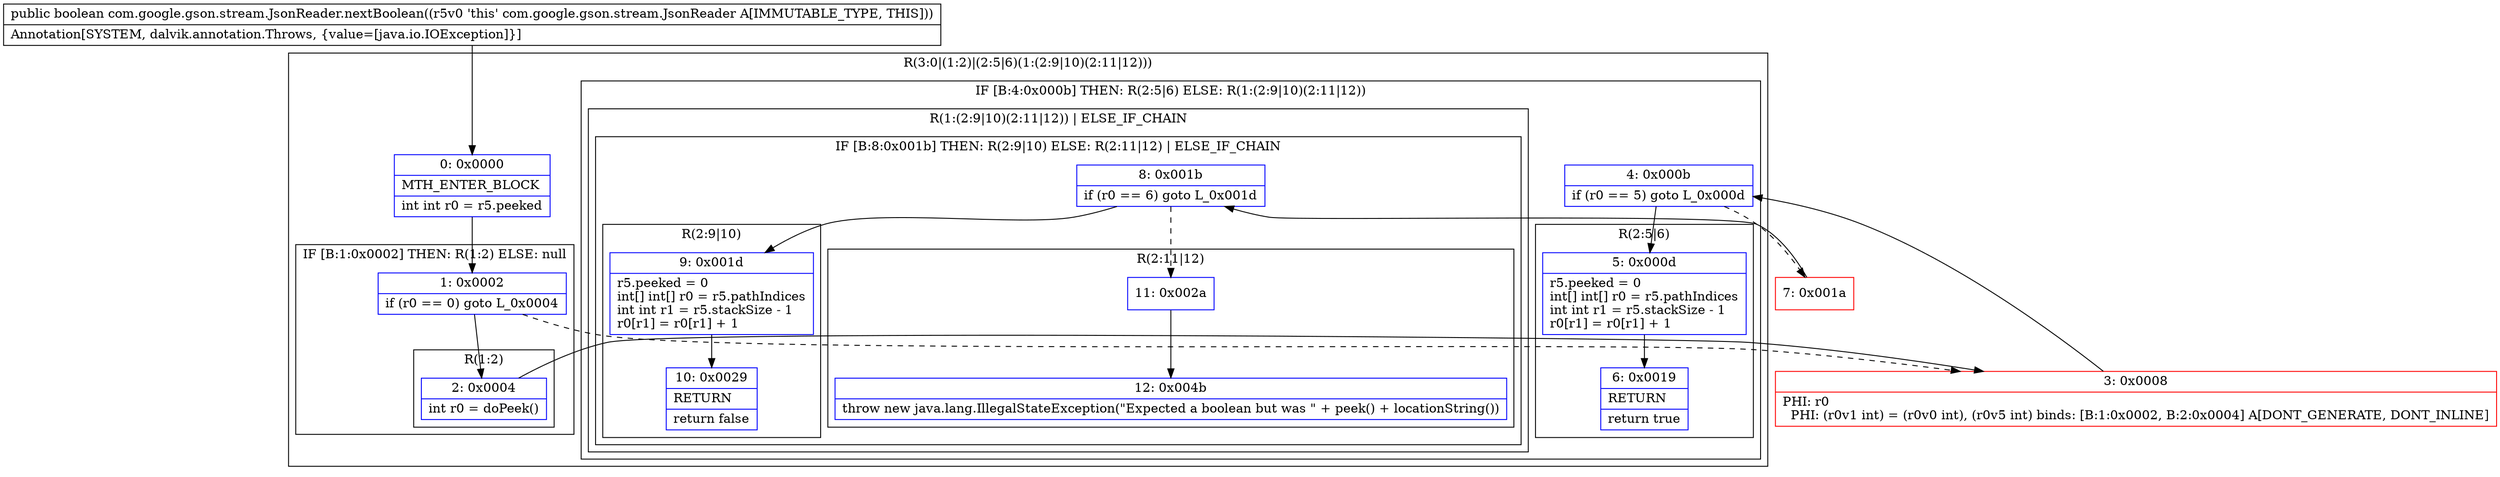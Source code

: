 digraph "CFG forcom.google.gson.stream.JsonReader.nextBoolean()Z" {
subgraph cluster_Region_171718766 {
label = "R(3:0|(1:2)|(2:5|6)(1:(2:9|10)(2:11|12)))";
node [shape=record,color=blue];
Node_0 [shape=record,label="{0\:\ 0x0000|MTH_ENTER_BLOCK\l|int int r0 = r5.peeked\l}"];
subgraph cluster_IfRegion_887357564 {
label = "IF [B:1:0x0002] THEN: R(1:2) ELSE: null";
node [shape=record,color=blue];
Node_1 [shape=record,label="{1\:\ 0x0002|if (r0 == 0) goto L_0x0004\l}"];
subgraph cluster_Region_602574047 {
label = "R(1:2)";
node [shape=record,color=blue];
Node_2 [shape=record,label="{2\:\ 0x0004|int r0 = doPeek()\l}"];
}
}
subgraph cluster_IfRegion_833719587 {
label = "IF [B:4:0x000b] THEN: R(2:5|6) ELSE: R(1:(2:9|10)(2:11|12))";
node [shape=record,color=blue];
Node_4 [shape=record,label="{4\:\ 0x000b|if (r0 == 5) goto L_0x000d\l}"];
subgraph cluster_Region_959307243 {
label = "R(2:5|6)";
node [shape=record,color=blue];
Node_5 [shape=record,label="{5\:\ 0x000d|r5.peeked = 0\lint[] int[] r0 = r5.pathIndices\lint int r1 = r5.stackSize \- 1\lr0[r1] = r0[r1] + 1\l}"];
Node_6 [shape=record,label="{6\:\ 0x0019|RETURN\l|return true\l}"];
}
subgraph cluster_Region_1789557087 {
label = "R(1:(2:9|10)(2:11|12)) | ELSE_IF_CHAIN\l";
node [shape=record,color=blue];
subgraph cluster_IfRegion_1520778291 {
label = "IF [B:8:0x001b] THEN: R(2:9|10) ELSE: R(2:11|12) | ELSE_IF_CHAIN\l";
node [shape=record,color=blue];
Node_8 [shape=record,label="{8\:\ 0x001b|if (r0 == 6) goto L_0x001d\l}"];
subgraph cluster_Region_769581004 {
label = "R(2:9|10)";
node [shape=record,color=blue];
Node_9 [shape=record,label="{9\:\ 0x001d|r5.peeked = 0\lint[] int[] r0 = r5.pathIndices\lint int r1 = r5.stackSize \- 1\lr0[r1] = r0[r1] + 1\l}"];
Node_10 [shape=record,label="{10\:\ 0x0029|RETURN\l|return false\l}"];
}
subgraph cluster_Region_1146323833 {
label = "R(2:11|12)";
node [shape=record,color=blue];
Node_11 [shape=record,label="{11\:\ 0x002a}"];
Node_12 [shape=record,label="{12\:\ 0x004b|throw new java.lang.IllegalStateException(\"Expected a boolean but was \" + peek() + locationString())\l}"];
}
}
}
}
}
Node_3 [shape=record,color=red,label="{3\:\ 0x0008|PHI: r0 \l  PHI: (r0v1 int) = (r0v0 int), (r0v5 int) binds: [B:1:0x0002, B:2:0x0004] A[DONT_GENERATE, DONT_INLINE]\l}"];
Node_7 [shape=record,color=red,label="{7\:\ 0x001a}"];
MethodNode[shape=record,label="{public boolean com.google.gson.stream.JsonReader.nextBoolean((r5v0 'this' com.google.gson.stream.JsonReader A[IMMUTABLE_TYPE, THIS]))  | Annotation[SYSTEM, dalvik.annotation.Throws, \{value=[java.io.IOException]\}]\l}"];
MethodNode -> Node_0;
Node_0 -> Node_1;
Node_1 -> Node_2;
Node_1 -> Node_3[style=dashed];
Node_2 -> Node_3;
Node_4 -> Node_5;
Node_4 -> Node_7[style=dashed];
Node_5 -> Node_6;
Node_8 -> Node_9;
Node_8 -> Node_11[style=dashed];
Node_9 -> Node_10;
Node_11 -> Node_12;
Node_3 -> Node_4;
Node_7 -> Node_8;
}

